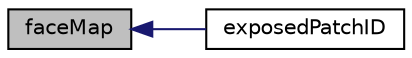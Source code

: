 digraph "faceMap"
{
  bgcolor="transparent";
  edge [fontname="Helvetica",fontsize="10",labelfontname="Helvetica",labelfontsize="10"];
  node [fontname="Helvetica",fontsize="10",shape=record];
  rankdir="LR";
  Node1 [label="faceMap",height=0.2,width=0.4,color="black", fillcolor="grey75", style="filled", fontcolor="black"];
  Node1 -> Node2 [dir="back",color="midnightblue",fontsize="10",style="solid",fontname="Helvetica"];
  Node2 [label="exposedPatchID",height=0.2,width=0.4,color="black",URL="$a01468.html#a80e0a4b1c6db62c7d7993f97d33c06c8",tooltip="Patch that exposed faces were put into. "];
}
